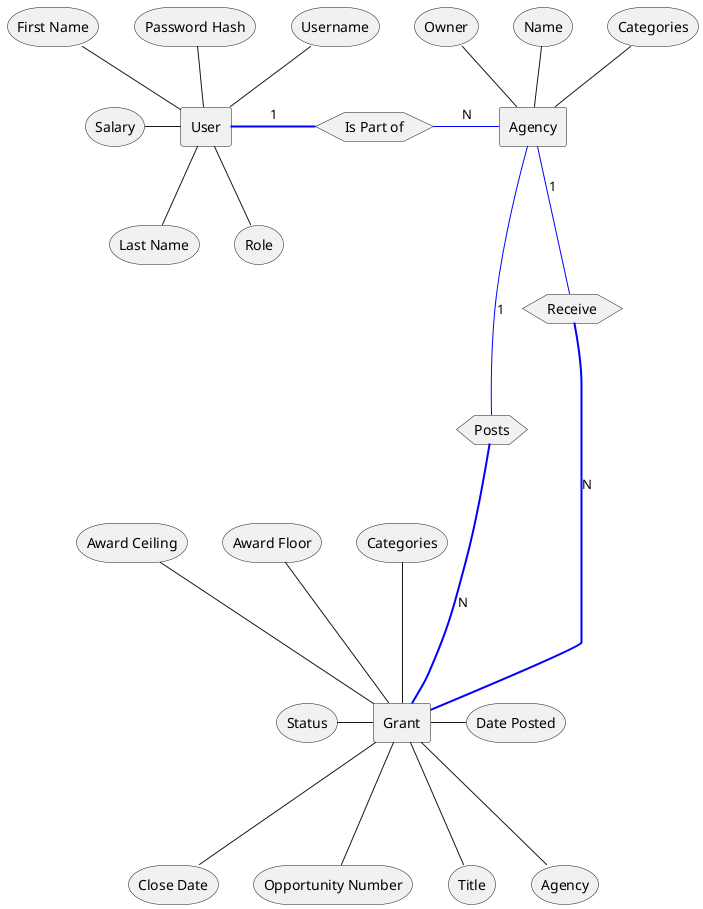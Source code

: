 @startuml
rectangle Agency
storage Owner as AOwner
storage Name as AName
storage Categories as ACategories
AOwner -- Agency
AName -- Agency
ACategories -- Agency
rectangle Grant
storage "Date Posted" as PDate
storage "Close Date" as CDate
storage "Award Ceiling" as AwardCeiling
storage "Award Floor" as AwardFloor
storage "Opportunity Number" as ONumber
storage Title as GTitle
storage Categories as GCategories
storage Agency as GAgency
storage Status as GStatus
PDate -left-- Grant
CDate --up- Grant
AwardCeiling --down- Grant
AwardFloor --down- Grant
ONumber --up- Grant
GTitle --up- Grant
GCategories --- Grant
GAgency --up- Grant
GStatus -right-- Grant
rectangle User
storage "First Name" as UFirstName 
storage "Last Name" as ULastName 
storage "Password Hash" as UPassword 
storage "Username" as UUsername 
storage "Role" as URole 
storage "Salary" as USalary
UFirstName -- User
ULastName -up- User
UPassword -- User
UUsername -- User
URole -up- User
USalary -right- User
Hexagon Posts
Agency --[#Blue]-- Posts : 1
Posts ==[#Blue]== Grant : N
Hexagon Receive
Agency -[#Blue]- Receive : 1
Receive =[#Blue]= Grant : N
Hexagon "Is Part of" as IsPartOf
User =right[#Blue]= IsPartOf : 1
IsPartOf -right[#Blue]- Agency : N
@enduml
